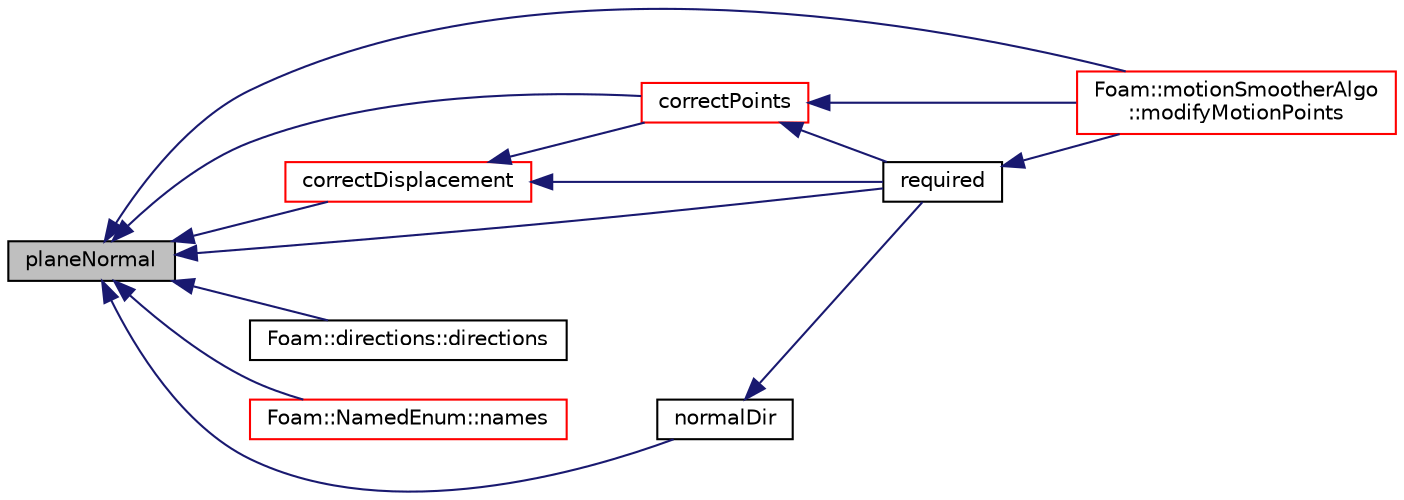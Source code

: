 digraph "planeNormal"
{
  bgcolor="transparent";
  edge [fontname="Helvetica",fontsize="10",labelfontname="Helvetica",labelfontsize="10"];
  node [fontname="Helvetica",fontsize="10",shape=record];
  rankdir="LR";
  Node1 [label="planeNormal",height=0.2,width=0.4,color="black", fillcolor="grey75", style="filled", fontcolor="black"];
  Node1 -> Node2 [dir="back",color="midnightblue",fontsize="10",style="solid",fontname="Helvetica"];
  Node2 [label="correctDisplacement",height=0.2,width=0.4,color="red",URL="$a02711.html#a26b46ed22455249a17fd5ec9d066ca97",tooltip="Correct motion displacements. "];
  Node2 -> Node3 [dir="back",color="midnightblue",fontsize="10",style="solid",fontname="Helvetica"];
  Node3 [label="correctPoints",height=0.2,width=0.4,color="red",URL="$a02711.html#a55018a250639c0166774f452b31de744",tooltip="Correct motion points. "];
  Node3 -> Node4 [dir="back",color="midnightblue",fontsize="10",style="solid",fontname="Helvetica"];
  Node4 [label="Foam::motionSmootherAlgo\l::modifyMotionPoints",height=0.2,width=0.4,color="red",URL="$a01532.html#a97c706cc758ca249755daf56fcbd44b3",tooltip="Apply optional point constraint (2d correction) "];
  Node3 -> Node5 [dir="back",color="midnightblue",fontsize="10",style="solid",fontname="Helvetica"];
  Node5 [label="required",height=0.2,width=0.4,color="black",URL="$a02711.html#a2baedda829ebb589221e9dfb9ea6fe91",tooltip="Is 2D correction required, i.e. is the mesh a wedge or slab. "];
  Node5 -> Node4 [dir="back",color="midnightblue",fontsize="10",style="solid",fontname="Helvetica"];
  Node2 -> Node5 [dir="back",color="midnightblue",fontsize="10",style="solid",fontname="Helvetica"];
  Node1 -> Node3 [dir="back",color="midnightblue",fontsize="10",style="solid",fontname="Helvetica"];
  Node1 -> Node6 [dir="back",color="midnightblue",fontsize="10",style="solid",fontname="Helvetica"];
  Node6 [label="Foam::directions::directions",height=0.2,width=0.4,color="black",URL="$a00543.html#ab3b223d63d30550e67ee99206b60b63f",tooltip="Construct from mesh and dictionary and optional 2D corrector. "];
  Node1 -> Node4 [dir="back",color="midnightblue",fontsize="10",style="solid",fontname="Helvetica"];
  Node1 -> Node7 [dir="back",color="midnightblue",fontsize="10",style="solid",fontname="Helvetica"];
  Node7 [label="Foam::NamedEnum::names",height=0.2,width=0.4,color="red",URL="$a01569.html#a7350da3a0edd92cd11e6c479c9967dc8"];
  Node1 -> Node8 [dir="back",color="midnightblue",fontsize="10",style="solid",fontname="Helvetica"];
  Node8 [label="normalDir",height=0.2,width=0.4,color="black",URL="$a02711.html#a147a26282d8b50744c1f517a3b222c6d",tooltip="Return direction normal to plane. "];
  Node8 -> Node5 [dir="back",color="midnightblue",fontsize="10",style="solid",fontname="Helvetica"];
  Node1 -> Node5 [dir="back",color="midnightblue",fontsize="10",style="solid",fontname="Helvetica"];
}
